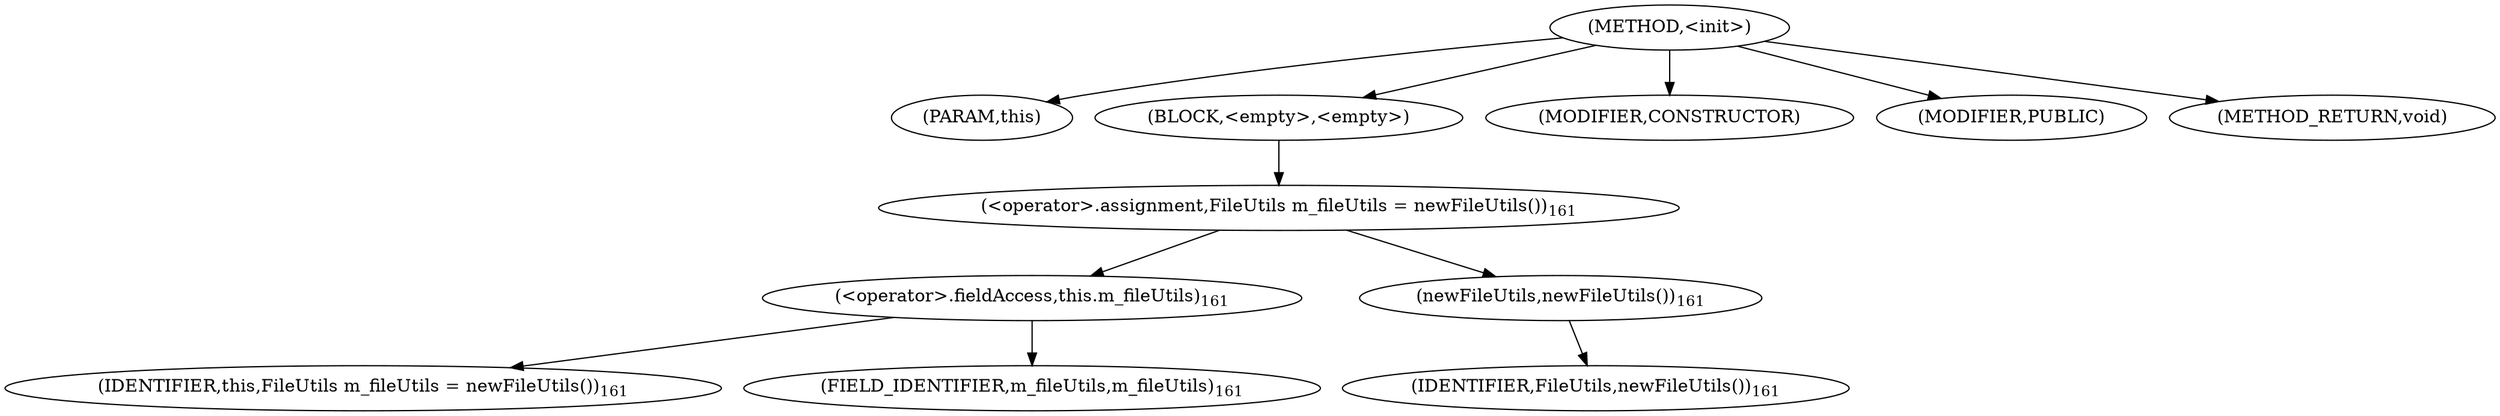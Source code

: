 digraph "&lt;init&gt;" {  
"935" [label = <(METHOD,&lt;init&gt;)> ]
"936" [label = <(PARAM,this)> ]
"937" [label = <(BLOCK,&lt;empty&gt;,&lt;empty&gt;)> ]
"938" [label = <(&lt;operator&gt;.assignment,FileUtils m_fileUtils = newFileUtils())<SUB>161</SUB>> ]
"939" [label = <(&lt;operator&gt;.fieldAccess,this.m_fileUtils)<SUB>161</SUB>> ]
"940" [label = <(IDENTIFIER,this,FileUtils m_fileUtils = newFileUtils())<SUB>161</SUB>> ]
"941" [label = <(FIELD_IDENTIFIER,m_fileUtils,m_fileUtils)<SUB>161</SUB>> ]
"942" [label = <(newFileUtils,newFileUtils())<SUB>161</SUB>> ]
"943" [label = <(IDENTIFIER,FileUtils,newFileUtils())<SUB>161</SUB>> ]
"944" [label = <(MODIFIER,CONSTRUCTOR)> ]
"945" [label = <(MODIFIER,PUBLIC)> ]
"946" [label = <(METHOD_RETURN,void)> ]
  "935" -> "936" 
  "935" -> "937" 
  "935" -> "944" 
  "935" -> "945" 
  "935" -> "946" 
  "937" -> "938" 
  "938" -> "939" 
  "938" -> "942" 
  "939" -> "940" 
  "939" -> "941" 
  "942" -> "943" 
}
